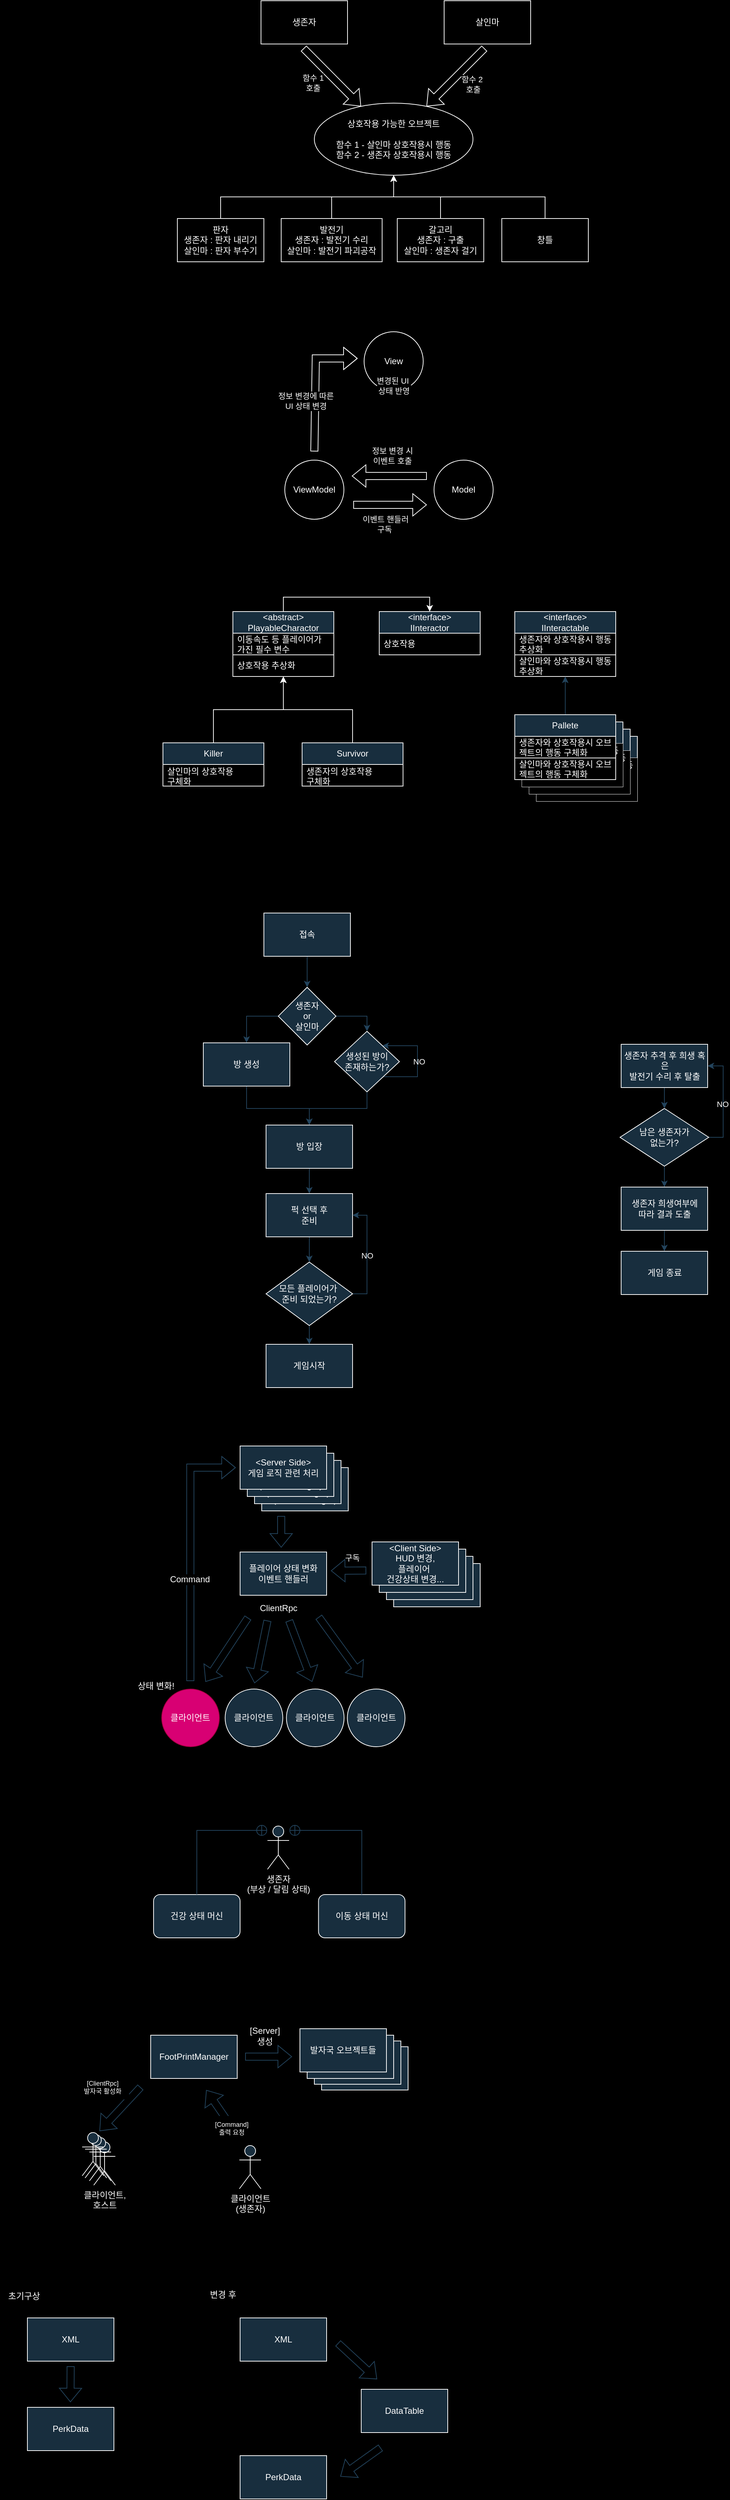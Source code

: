 <mxfile version="24.7.6">
  <diagram name="페이지-1" id="o0APWfUMKUU7ITL8NAqE">
    <mxGraphModel dx="1389" dy="509" grid="0" gridSize="10" guides="1" tooltips="1" connect="1" arrows="1" fold="1" page="0" pageScale="1" pageWidth="827" pageHeight="1169" background="#000000" math="0" shadow="0">
      <root>
        <mxCell id="0" />
        <mxCell id="1" parent="0" />
        <mxCell id="HwlPlYfOWSaUj1gYbrh8-189" value="클라이언트,&lt;div&gt;호스트&lt;/div&gt;" style="shape=umlActor;verticalLabelPosition=bottom;verticalAlign=top;html=1;outlineConnect=0;strokeColor=#FFFFFF;fontColor=#FFFFFF;fillColor=#182E3E;" vertex="1" parent="1">
          <mxGeometry x="-56" y="3067" width="30" height="60" as="geometry" />
        </mxCell>
        <mxCell id="HwlPlYfOWSaUj1gYbrh8-1" value="상호작용 가능한&amp;nbsp;&lt;span style=&quot;background-color: initial;&quot;&gt;오브젝트&lt;/span&gt;&lt;div&gt;&lt;br&gt;&lt;div&gt;함수 1 - 살인마 상호작용시 행동&lt;/div&gt;&lt;div&gt;함수 2 - 생존자 상호작용시 행동&lt;/div&gt;&lt;/div&gt;" style="ellipse;whiteSpace=wrap;html=1;labelBackgroundColor=none;fillColor=#000000;strokeColor=#FFFFFF;fontColor=#FFFFFF;" vertex="1" parent="1">
          <mxGeometry x="250" y="240" width="220" height="100" as="geometry" />
        </mxCell>
        <mxCell id="HwlPlYfOWSaUj1gYbrh8-10" style="edgeStyle=orthogonalEdgeStyle;rounded=0;orthogonalLoop=1;jettySize=auto;html=1;exitX=0.5;exitY=0;exitDx=0;exitDy=0;labelBackgroundColor=none;strokeColor=#FFFFFF;fontColor=default;" edge="1" parent="1" source="HwlPlYfOWSaUj1gYbrh8-2" target="HwlPlYfOWSaUj1gYbrh8-1">
          <mxGeometry relative="1" as="geometry" />
        </mxCell>
        <mxCell id="HwlPlYfOWSaUj1gYbrh8-2" value="판자&lt;div&gt;생존자 : 판자 내리기&lt;/div&gt;&lt;div&gt;살인마 : 판자 부수기&lt;/div&gt;" style="rounded=0;whiteSpace=wrap;html=1;labelBackgroundColor=none;fillColor=#000000;strokeColor=#FFFFFF;fontColor=#FFFFFF;" vertex="1" parent="1">
          <mxGeometry x="60" y="400" width="120" height="60" as="geometry" />
        </mxCell>
        <mxCell id="HwlPlYfOWSaUj1gYbrh8-6" style="edgeStyle=orthogonalEdgeStyle;rounded=0;orthogonalLoop=1;jettySize=auto;html=1;labelBackgroundColor=none;strokeColor=#FFFFFF;fontColor=default;" edge="1" parent="1" source="HwlPlYfOWSaUj1gYbrh8-3" target="HwlPlYfOWSaUj1gYbrh8-1">
          <mxGeometry relative="1" as="geometry" />
        </mxCell>
        <mxCell id="HwlPlYfOWSaUj1gYbrh8-3" value="발전기&lt;div&gt;생존자 : 발전기 수리&lt;/div&gt;&lt;div&gt;살인마 : 발전기 파괴공작&lt;/div&gt;" style="rounded=0;whiteSpace=wrap;html=1;labelBackgroundColor=none;fillColor=#000000;strokeColor=#FFFFFF;fontColor=#FFFFFF;" vertex="1" parent="1">
          <mxGeometry x="204" y="400" width="140" height="60" as="geometry" />
        </mxCell>
        <mxCell id="HwlPlYfOWSaUj1gYbrh8-7" style="edgeStyle=orthogonalEdgeStyle;rounded=0;orthogonalLoop=1;jettySize=auto;html=1;labelBackgroundColor=none;strokeColor=#FFFFFF;fontColor=default;" edge="1" parent="1" source="HwlPlYfOWSaUj1gYbrh8-4" target="HwlPlYfOWSaUj1gYbrh8-1">
          <mxGeometry relative="1" as="geometry" />
        </mxCell>
        <mxCell id="HwlPlYfOWSaUj1gYbrh8-4" value="갈고리&lt;div&gt;생존자 : 구출&lt;/div&gt;&lt;div&gt;살인마 : 생존자 걸기&lt;/div&gt;" style="rounded=0;whiteSpace=wrap;html=1;labelBackgroundColor=none;fillColor=#000000;strokeColor=#FFFFFF;fontColor=#FFFFFF;" vertex="1" parent="1">
          <mxGeometry x="365" y="400" width="120" height="60" as="geometry" />
        </mxCell>
        <mxCell id="HwlPlYfOWSaUj1gYbrh8-11" style="edgeStyle=orthogonalEdgeStyle;rounded=0;orthogonalLoop=1;jettySize=auto;html=1;exitX=0.5;exitY=0;exitDx=0;exitDy=0;labelBackgroundColor=none;strokeColor=#FFFFFF;fontColor=default;" edge="1" parent="1" source="HwlPlYfOWSaUj1gYbrh8-5" target="HwlPlYfOWSaUj1gYbrh8-1">
          <mxGeometry relative="1" as="geometry" />
        </mxCell>
        <mxCell id="HwlPlYfOWSaUj1gYbrh8-5" value="창틀" style="rounded=0;whiteSpace=wrap;html=1;labelBackgroundColor=none;fillColor=#000000;strokeColor=#FFFFFF;fontColor=#FFFFFF;" vertex="1" parent="1">
          <mxGeometry x="510" y="400" width="120" height="60" as="geometry" />
        </mxCell>
        <mxCell id="HwlPlYfOWSaUj1gYbrh8-13" value="생존자" style="rounded=0;whiteSpace=wrap;html=1;labelBackgroundColor=none;fillColor=#000000;strokeColor=#FFFFFF;fontColor=#FFFFFF;" vertex="1" parent="1">
          <mxGeometry x="176" y="98" width="120" height="60" as="geometry" />
        </mxCell>
        <mxCell id="HwlPlYfOWSaUj1gYbrh8-15" value="" style="shape=flexArrow;endArrow=classic;html=1;rounded=0;strokeWidth=1;endSize=6;startSize=16;sourcePerimeterSpacing=0;labelBackgroundColor=none;strokeColor=#FFFFFF;fontColor=default;" edge="1" parent="1" target="HwlPlYfOWSaUj1gYbrh8-1">
          <mxGeometry width="50" height="50" relative="1" as="geometry">
            <mxPoint x="235" y="164" as="sourcePoint" />
            <mxPoint x="359.76" y="230" as="targetPoint" />
          </mxGeometry>
        </mxCell>
        <mxCell id="HwlPlYfOWSaUj1gYbrh8-16" value="함수 1&lt;div&gt;호출&lt;/div&gt;" style="edgeLabel;html=1;align=center;verticalAlign=middle;resizable=0;points=[];labelBackgroundColor=#000000;fontColor=#FFFFFF;" vertex="1" connectable="0" parent="HwlPlYfOWSaUj1gYbrh8-15">
          <mxGeometry x="-0.367" y="4" relative="1" as="geometry">
            <mxPoint x="-15" y="25" as="offset" />
          </mxGeometry>
        </mxCell>
        <mxCell id="HwlPlYfOWSaUj1gYbrh8-18" value="살인마" style="rounded=0;whiteSpace=wrap;html=1;labelBackgroundColor=none;fillColor=#000000;strokeColor=#FFFFFF;fontColor=#FFFFFF;" vertex="1" parent="1">
          <mxGeometry x="430" y="98" width="120" height="60" as="geometry" />
        </mxCell>
        <mxCell id="HwlPlYfOWSaUj1gYbrh8-19" value="" style="shape=flexArrow;endArrow=classic;html=1;rounded=0;strokeWidth=1;endSize=6;startSize=16;sourcePerimeterSpacing=0;labelBackgroundColor=none;strokeColor=#FFFFFF;fontColor=default;" edge="1" parent="1" target="HwlPlYfOWSaUj1gYbrh8-1">
          <mxGeometry width="50" height="50" relative="1" as="geometry">
            <mxPoint x="486" y="164" as="sourcePoint" />
            <mxPoint x="362" y="229" as="targetPoint" />
          </mxGeometry>
        </mxCell>
        <mxCell id="HwlPlYfOWSaUj1gYbrh8-20" value="함수 2&amp;nbsp;&lt;div&gt;호출&lt;/div&gt;" style="edgeLabel;html=1;align=center;verticalAlign=middle;resizable=0;points=[];labelBackgroundColor=#000000;fontColor=#FFFFFF;" vertex="1" connectable="0" parent="HwlPlYfOWSaUj1gYbrh8-19">
          <mxGeometry x="-0.367" y="4" relative="1" as="geometry">
            <mxPoint x="6" y="21" as="offset" />
          </mxGeometry>
        </mxCell>
        <mxCell id="HwlPlYfOWSaUj1gYbrh8-21" value="Model" style="ellipse;whiteSpace=wrap;html=1;aspect=fixed;strokeColor=#FFFFFF;fontColor=#FFFFFF;fillColor=#000000;" vertex="1" parent="1">
          <mxGeometry x="416" y="735" width="82" height="82" as="geometry" />
        </mxCell>
        <mxCell id="HwlPlYfOWSaUj1gYbrh8-22" value="View" style="ellipse;whiteSpace=wrap;html=1;aspect=fixed;strokeColor=#FFFFFF;fontColor=#FFFFFF;fillColor=#000000;" vertex="1" parent="1">
          <mxGeometry x="319" y="557" width="82" height="82" as="geometry" />
        </mxCell>
        <mxCell id="HwlPlYfOWSaUj1gYbrh8-27" value="" style="shape=flexArrow;endArrow=classic;html=1;rounded=0;strokeColor=#FFFFFF;strokeWidth=1;fontSize=16;spacing=11;spacingRight=5;" edge="1" parent="1">
          <mxGeometry width="50" height="50" relative="1" as="geometry">
            <mxPoint x="250" y="723" as="sourcePoint" />
            <mxPoint x="310" y="594" as="targetPoint" />
            <Array as="points">
              <mxPoint x="252" y="594" />
            </Array>
          </mxGeometry>
        </mxCell>
        <mxCell id="HwlPlYfOWSaUj1gYbrh8-29" value="정보 변경 시&lt;div&gt;이벤트 호출&lt;/div&gt;" style="edgeLabel;html=1;align=center;verticalAlign=middle;resizable=0;points=[];labelBackgroundColor=#000000;fontColor=#FFFFFF;" vertex="1" connectable="0" parent="1">
          <mxGeometry x="386.003" y="611.004" as="geometry">
            <mxPoint x="-28" y="118" as="offset" />
          </mxGeometry>
        </mxCell>
        <mxCell id="HwlPlYfOWSaUj1gYbrh8-26" value="&lt;div&gt;&amp;nbsp;이벤트 핸들러&lt;div&gt;구독&lt;/div&gt;&lt;/div&gt;" style="edgeLabel;html=1;align=center;verticalAlign=middle;resizable=0;points=[];labelBackgroundColor=#000000;fontColor=#FFFFFF;" vertex="1" connectable="0" parent="1">
          <mxGeometry x="375.003" y="706.004" as="geometry">
            <mxPoint x="-28" y="118" as="offset" />
          </mxGeometry>
        </mxCell>
        <mxCell id="HwlPlYfOWSaUj1gYbrh8-31" value="정보 변경에 따른&lt;div&gt;UI 상태 변경&lt;/div&gt;" style="edgeLabel;html=1;align=center;verticalAlign=middle;resizable=0;points=[];labelBackgroundColor=#000000;fontColor=#FFFFFF;" vertex="1" connectable="0" parent="1">
          <mxGeometry x="266.003" y="535.004" as="geometry">
            <mxPoint x="-28" y="118" as="offset" />
          </mxGeometry>
        </mxCell>
        <mxCell id="HwlPlYfOWSaUj1gYbrh8-32" value="변경된 UI&amp;nbsp;&lt;div&gt;상태 반영&lt;/div&gt;" style="edgeLabel;html=1;align=center;verticalAlign=middle;resizable=0;points=[];labelBackgroundColor=#000000;fontColor=#FFFFFF;" vertex="1" connectable="0" parent="1">
          <mxGeometry x="388.003" y="514.004" as="geometry">
            <mxPoint x="-28" y="118" as="offset" />
          </mxGeometry>
        </mxCell>
        <mxCell id="HwlPlYfOWSaUj1gYbrh8-33" value="" style="shape=flexArrow;endArrow=classic;html=1;rounded=0;strokeColor=#FFFFFF;" edge="1" parent="1">
          <mxGeometry width="50" height="50" relative="1" as="geometry">
            <mxPoint x="406" y="757" as="sourcePoint" />
            <mxPoint x="302" y="757" as="targetPoint" />
          </mxGeometry>
        </mxCell>
        <mxCell id="HwlPlYfOWSaUj1gYbrh8-23" value="ViewModel" style="ellipse;whiteSpace=wrap;html=1;aspect=fixed;strokeColor=#FFFFFF;fontColor=#FFFFFF;fillColor=#000000;" vertex="1" parent="1">
          <mxGeometry x="209" y="735" width="82" height="82" as="geometry" />
        </mxCell>
        <mxCell id="HwlPlYfOWSaUj1gYbrh8-35" value="" style="shape=flexArrow;endArrow=classic;html=1;rounded=0;strokeColor=#FFFFFF;" edge="1" parent="1">
          <mxGeometry width="50" height="50" relative="1" as="geometry">
            <mxPoint x="304" y="797" as="sourcePoint" />
            <mxPoint x="406" y="797" as="targetPoint" />
          </mxGeometry>
        </mxCell>
        <mxCell id="HwlPlYfOWSaUj1gYbrh8-36" value="&amp;lt;interface&amp;gt;&lt;div&gt;IInteractor&lt;/div&gt;" style="swimlane;fontStyle=0;childLayout=stackLayout;horizontal=1;startSize=30;horizontalStack=0;resizeParent=1;resizeParentMax=0;resizeLast=0;collapsible=1;marginBottom=0;whiteSpace=wrap;html=1;strokeColor=#FFFFFF;fontColor=#FFFFFF;fillColor=#182E3E;" vertex="1" parent="1">
          <mxGeometry x="340" y="945" width="140" height="60" as="geometry" />
        </mxCell>
        <mxCell id="HwlPlYfOWSaUj1gYbrh8-37" value="상호작용" style="text;strokeColor=none;fillColor=none;align=left;verticalAlign=middle;spacingLeft=4;spacingRight=4;overflow=hidden;points=[[0,0.5],[1,0.5]];portConstraint=eastwest;rotatable=0;whiteSpace=wrap;html=1;fontColor=#FFFFFF;" vertex="1" parent="HwlPlYfOWSaUj1gYbrh8-36">
          <mxGeometry y="30" width="140" height="30" as="geometry" />
        </mxCell>
        <mxCell id="HwlPlYfOWSaUj1gYbrh8-54" style="edgeStyle=orthogonalEdgeStyle;rounded=0;orthogonalLoop=1;jettySize=auto;html=1;exitX=0.5;exitY=0;exitDx=0;exitDy=0;entryX=0.5;entryY=0;entryDx=0;entryDy=0;strokeColor=#FFFFFF;" edge="1" parent="1" source="HwlPlYfOWSaUj1gYbrh8-40" target="HwlPlYfOWSaUj1gYbrh8-36">
          <mxGeometry relative="1" as="geometry" />
        </mxCell>
        <mxCell id="HwlPlYfOWSaUj1gYbrh8-40" value="&amp;lt;abstract&amp;gt;&lt;div&gt;PlayableCharactor&lt;/div&gt;" style="swimlane;fontStyle=0;childLayout=stackLayout;horizontal=1;startSize=30;horizontalStack=0;resizeParent=1;resizeParentMax=0;resizeLast=0;collapsible=1;marginBottom=0;whiteSpace=wrap;html=1;strokeColor=#FFFFFF;fontColor=#FFFFFF;fillColor=#182E3E;" vertex="1" parent="1">
          <mxGeometry x="137" y="945" width="140" height="90" as="geometry" />
        </mxCell>
        <mxCell id="HwlPlYfOWSaUj1gYbrh8-41" value="이동속도 등 플레이어가 가진 필수 변수" style="text;strokeColor=#FFFFFF;fillColor=none;align=left;verticalAlign=bottom;spacingLeft=4;spacingRight=4;overflow=hidden;points=[[0,0.5],[1,0.5]];portConstraint=eastwest;rotatable=0;whiteSpace=wrap;html=1;fontColor=#FFFFFF;" vertex="1" parent="HwlPlYfOWSaUj1gYbrh8-40">
          <mxGeometry y="30" width="140" height="30" as="geometry" />
        </mxCell>
        <mxCell id="HwlPlYfOWSaUj1gYbrh8-52" value="상호작용 추상화" style="text;strokeColor=none;fillColor=none;align=left;verticalAlign=middle;spacingLeft=4;spacingRight=4;overflow=hidden;points=[[0,0.5],[1,0.5]];portConstraint=eastwest;rotatable=0;whiteSpace=wrap;html=1;fontColor=#FFFFFF;" vertex="1" parent="HwlPlYfOWSaUj1gYbrh8-40">
          <mxGeometry y="60" width="140" height="30" as="geometry" />
        </mxCell>
        <mxCell id="HwlPlYfOWSaUj1gYbrh8-56" style="edgeStyle=orthogonalEdgeStyle;rounded=0;orthogonalLoop=1;jettySize=auto;html=1;strokeColor=#FFFFFF;" edge="1" parent="1" source="HwlPlYfOWSaUj1gYbrh8-44" target="HwlPlYfOWSaUj1gYbrh8-40">
          <mxGeometry relative="1" as="geometry" />
        </mxCell>
        <mxCell id="HwlPlYfOWSaUj1gYbrh8-44" value="Killer" style="swimlane;fontStyle=0;childLayout=stackLayout;horizontal=1;startSize=30;horizontalStack=0;resizeParent=1;resizeParentMax=0;resizeLast=0;collapsible=1;marginBottom=0;whiteSpace=wrap;html=1;strokeColor=#FFFFFF;fontColor=#FFFFFF;fillColor=#182E3E;" vertex="1" parent="1">
          <mxGeometry x="40" y="1127" width="140" height="60" as="geometry" />
        </mxCell>
        <mxCell id="HwlPlYfOWSaUj1gYbrh8-45" value="살인마의 상호작용&amp;nbsp;&lt;div&gt;구체화&lt;/div&gt;" style="text;strokeColor=none;fillColor=none;align=left;verticalAlign=middle;spacingLeft=4;spacingRight=4;overflow=hidden;points=[[0,0.5],[1,0.5]];portConstraint=eastwest;rotatable=0;whiteSpace=wrap;html=1;fontColor=#FFFFFF;" vertex="1" parent="HwlPlYfOWSaUj1gYbrh8-44">
          <mxGeometry y="30" width="140" height="30" as="geometry" />
        </mxCell>
        <mxCell id="HwlPlYfOWSaUj1gYbrh8-57" style="edgeStyle=orthogonalEdgeStyle;rounded=0;orthogonalLoop=1;jettySize=auto;html=1;strokeColor=#FFFFFF;" edge="1" parent="1" source="HwlPlYfOWSaUj1gYbrh8-48" target="HwlPlYfOWSaUj1gYbrh8-40">
          <mxGeometry relative="1" as="geometry" />
        </mxCell>
        <mxCell id="HwlPlYfOWSaUj1gYbrh8-48" value="Survivor" style="swimlane;fontStyle=0;childLayout=stackLayout;horizontal=1;startSize=30;horizontalStack=0;resizeParent=1;resizeParentMax=0;resizeLast=0;collapsible=1;marginBottom=0;whiteSpace=wrap;html=1;strokeColor=#FFFFFF;fontColor=#FFFFFF;fillColor=#182E3E;" vertex="1" parent="1">
          <mxGeometry x="233" y="1127" width="140" height="60" as="geometry" />
        </mxCell>
        <mxCell id="HwlPlYfOWSaUj1gYbrh8-49" value="생존자의 상호작용&lt;div&gt;구체화&lt;/div&gt;" style="text;strokeColor=none;fillColor=none;align=left;verticalAlign=middle;spacingLeft=4;spacingRight=4;overflow=hidden;points=[[0,0.5],[1,0.5]];portConstraint=eastwest;rotatable=0;whiteSpace=wrap;html=1;fontColor=#FFFFFF;" vertex="1" parent="HwlPlYfOWSaUj1gYbrh8-48">
          <mxGeometry y="30" width="140" height="30" as="geometry" />
        </mxCell>
        <mxCell id="HwlPlYfOWSaUj1gYbrh8-58" value="&amp;lt;interface&amp;gt;&lt;div&gt;IInteractable&lt;/div&gt;" style="swimlane;fontStyle=0;childLayout=stackLayout;horizontal=1;startSize=30;horizontalStack=0;resizeParent=1;resizeParentMax=0;resizeLast=0;collapsible=1;marginBottom=0;whiteSpace=wrap;html=1;strokeColor=#FFFFFF;fontColor=#FFFFFF;fillColor=#182E3E;" vertex="1" parent="1">
          <mxGeometry x="528" y="945" width="140" height="90" as="geometry" />
        </mxCell>
        <mxCell id="HwlPlYfOWSaUj1gYbrh8-59" value="생존자와 상호작용시 행동 추상화" style="text;strokeColor=#FFFFFF;fillColor=none;align=left;verticalAlign=bottom;spacingLeft=4;spacingRight=4;overflow=hidden;points=[[0,0.5],[1,0.5]];portConstraint=eastwest;rotatable=0;whiteSpace=wrap;html=1;fontColor=#FFFFFF;" vertex="1" parent="HwlPlYfOWSaUj1gYbrh8-58">
          <mxGeometry y="30" width="140" height="30" as="geometry" />
        </mxCell>
        <mxCell id="HwlPlYfOWSaUj1gYbrh8-61" value="살인마와 상호작용시 행동 추상화" style="text;strokeColor=#FFFFFF;fillColor=none;align=left;verticalAlign=bottom;spacingLeft=4;spacingRight=4;overflow=hidden;points=[[0,0.5],[1,0.5]];portConstraint=eastwest;rotatable=0;whiteSpace=wrap;html=1;fontColor=#FFFFFF;" vertex="1" parent="HwlPlYfOWSaUj1gYbrh8-58">
          <mxGeometry y="60" width="140" height="30" as="geometry" />
        </mxCell>
        <mxCell id="HwlPlYfOWSaUj1gYbrh8-65" style="edgeStyle=orthogonalEdgeStyle;rounded=0;orthogonalLoop=1;jettySize=auto;html=1;strokeColor=#23445D;" edge="1" parent="1" source="HwlPlYfOWSaUj1gYbrh8-62" target="HwlPlYfOWSaUj1gYbrh8-58">
          <mxGeometry relative="1" as="geometry" />
        </mxCell>
        <mxCell id="HwlPlYfOWSaUj1gYbrh8-87" value="Pallete" style="swimlane;fontStyle=0;childLayout=stackLayout;horizontal=1;startSize=30;horizontalStack=0;resizeParent=1;resizeParentMax=0;resizeLast=0;collapsible=1;marginBottom=0;whiteSpace=wrap;html=1;strokeColor=#FFFFFF;fontColor=#FFFFFF;fillColor=#182E3E;" vertex="1" parent="1">
          <mxGeometry x="558" y="1118" width="140" height="90" as="geometry" />
        </mxCell>
        <mxCell id="HwlPlYfOWSaUj1gYbrh8-88" value="생존자와 상호작용시 행동 구체화" style="text;strokeColor=none;fillColor=#000000;align=left;verticalAlign=middle;spacingLeft=4;spacingRight=4;overflow=hidden;points=[[0,0.5],[1,0.5]];portConstraint=eastwest;rotatable=0;whiteSpace=wrap;html=1;fontColor=#FFFFFF;" vertex="1" parent="HwlPlYfOWSaUj1gYbrh8-87">
          <mxGeometry y="30" width="140" height="30" as="geometry" />
        </mxCell>
        <mxCell id="HwlPlYfOWSaUj1gYbrh8-89" value="" style="text;strokeColor=none;fillColor=#000000;align=left;verticalAlign=middle;spacingLeft=4;spacingRight=4;overflow=hidden;points=[[0,0.5],[1,0.5]];portConstraint=eastwest;rotatable=0;whiteSpace=wrap;html=1;fontColor=#FFFFFF;" vertex="1" parent="HwlPlYfOWSaUj1gYbrh8-87">
          <mxGeometry y="60" width="140" height="30" as="geometry" />
        </mxCell>
        <mxCell id="HwlPlYfOWSaUj1gYbrh8-84" value="Pallete" style="swimlane;fontStyle=0;childLayout=stackLayout;horizontal=1;startSize=30;horizontalStack=0;resizeParent=1;resizeParentMax=0;resizeLast=0;collapsible=1;marginBottom=0;whiteSpace=wrap;html=1;strokeColor=#FFFFFF;fontColor=#FFFFFF;fillColor=#182E3E;" vertex="1" parent="1">
          <mxGeometry x="548" y="1108" width="140" height="90" as="geometry" />
        </mxCell>
        <mxCell id="HwlPlYfOWSaUj1gYbrh8-85" value="생존자와 상호작용시 행동 구체화" style="text;strokeColor=none;fillColor=#000000;align=left;verticalAlign=middle;spacingLeft=4;spacingRight=4;overflow=hidden;points=[[0,0.5],[1,0.5]];portConstraint=eastwest;rotatable=0;whiteSpace=wrap;html=1;fontColor=#FFFFFF;" vertex="1" parent="HwlPlYfOWSaUj1gYbrh8-84">
          <mxGeometry y="30" width="140" height="30" as="geometry" />
        </mxCell>
        <mxCell id="HwlPlYfOWSaUj1gYbrh8-86" value="" style="text;strokeColor=none;fillColor=#000000;align=left;verticalAlign=middle;spacingLeft=4;spacingRight=4;overflow=hidden;points=[[0,0.5],[1,0.5]];portConstraint=eastwest;rotatable=0;whiteSpace=wrap;html=1;fontColor=#FFFFFF;" vertex="1" parent="HwlPlYfOWSaUj1gYbrh8-84">
          <mxGeometry y="60" width="140" height="30" as="geometry" />
        </mxCell>
        <mxCell id="HwlPlYfOWSaUj1gYbrh8-81" value="Pallete" style="swimlane;fontStyle=0;childLayout=stackLayout;horizontal=1;startSize=30;horizontalStack=0;resizeParent=1;resizeParentMax=0;resizeLast=0;collapsible=1;marginBottom=0;whiteSpace=wrap;html=1;strokeColor=#FFFFFF;fontColor=#FFFFFF;fillColor=#182E3E;" vertex="1" parent="1">
          <mxGeometry x="538" y="1098" width="140" height="90" as="geometry" />
        </mxCell>
        <mxCell id="HwlPlYfOWSaUj1gYbrh8-82" value="생존자와 상호작용시 행동 구체화" style="text;strokeColor=none;fillColor=#000000;align=left;verticalAlign=middle;spacingLeft=4;spacingRight=4;overflow=hidden;points=[[0,0.5],[1,0.5]];portConstraint=eastwest;rotatable=0;whiteSpace=wrap;html=1;fontColor=#FFFFFF;" vertex="1" parent="HwlPlYfOWSaUj1gYbrh8-81">
          <mxGeometry y="30" width="140" height="30" as="geometry" />
        </mxCell>
        <mxCell id="HwlPlYfOWSaUj1gYbrh8-83" value="" style="text;strokeColor=none;fillColor=#000000;align=left;verticalAlign=middle;spacingLeft=4;spacingRight=4;overflow=hidden;points=[[0,0.5],[1,0.5]];portConstraint=eastwest;rotatable=0;whiteSpace=wrap;html=1;fontColor=#FFFFFF;" vertex="1" parent="HwlPlYfOWSaUj1gYbrh8-81">
          <mxGeometry y="60" width="140" height="30" as="geometry" />
        </mxCell>
        <mxCell id="HwlPlYfOWSaUj1gYbrh8-62" value="Pallete" style="swimlane;fontStyle=0;childLayout=stackLayout;horizontal=1;startSize=30;horizontalStack=0;resizeParent=1;resizeParentMax=0;resizeLast=0;collapsible=1;marginBottom=0;whiteSpace=wrap;html=1;strokeColor=#FFFFFF;fontColor=#FFFFFF;fillColor=#182E3E;" vertex="1" parent="1">
          <mxGeometry x="528" y="1088" width="140" height="90" as="geometry" />
        </mxCell>
        <mxCell id="HwlPlYfOWSaUj1gYbrh8-63" value="생존자와 상호작용시 오브젝트의 행동 구체화" style="text;strokeColor=#FFFFFF;fillColor=#000000;align=left;verticalAlign=bottom;spacingLeft=4;spacingRight=4;overflow=hidden;points=[[0,0.5],[1,0.5]];portConstraint=eastwest;rotatable=0;whiteSpace=wrap;html=1;fontColor=#FFFFFF;" vertex="1" parent="HwlPlYfOWSaUj1gYbrh8-62">
          <mxGeometry y="30" width="140" height="30" as="geometry" />
        </mxCell>
        <mxCell id="HwlPlYfOWSaUj1gYbrh8-64" value="살인마와 상호작용시 오브젝트의 행동 구체화" style="text;strokeColor=#FFFFFF;fillColor=#000000;align=left;verticalAlign=bottom;spacingLeft=4;spacingRight=4;overflow=hidden;points=[[0,0.5],[1,0.5]];portConstraint=eastwest;rotatable=0;whiteSpace=wrap;html=1;fontColor=#FFFFFF;" vertex="1" parent="HwlPlYfOWSaUj1gYbrh8-62">
          <mxGeometry y="60" width="140" height="30" as="geometry" />
        </mxCell>
        <mxCell id="HwlPlYfOWSaUj1gYbrh8-92" style="edgeStyle=orthogonalEdgeStyle;rounded=0;orthogonalLoop=1;jettySize=auto;html=1;strokeColor=#23445D;" edge="1" parent="1" source="HwlPlYfOWSaUj1gYbrh8-90" target="HwlPlYfOWSaUj1gYbrh8-91">
          <mxGeometry relative="1" as="geometry" />
        </mxCell>
        <mxCell id="HwlPlYfOWSaUj1gYbrh8-90" value="접속" style="rounded=0;whiteSpace=wrap;html=1;strokeColor=#FFFFFF;fontColor=#FFFFFF;fillColor=#182E3E;" vertex="1" parent="1">
          <mxGeometry x="180" y="1363" width="120" height="60" as="geometry" />
        </mxCell>
        <mxCell id="HwlPlYfOWSaUj1gYbrh8-96" style="edgeStyle=orthogonalEdgeStyle;rounded=0;orthogonalLoop=1;jettySize=auto;html=1;exitX=1;exitY=0.5;exitDx=0;exitDy=0;strokeColor=#23445D;" edge="1" parent="1" source="HwlPlYfOWSaUj1gYbrh8-91" target="HwlPlYfOWSaUj1gYbrh8-94">
          <mxGeometry relative="1" as="geometry" />
        </mxCell>
        <mxCell id="HwlPlYfOWSaUj1gYbrh8-121" style="edgeStyle=orthogonalEdgeStyle;rounded=0;orthogonalLoop=1;jettySize=auto;html=1;exitX=0;exitY=0.5;exitDx=0;exitDy=0;strokeColor=#23445D;" edge="1" parent="1" source="HwlPlYfOWSaUj1gYbrh8-91" target="HwlPlYfOWSaUj1gYbrh8-100">
          <mxGeometry relative="1" as="geometry" />
        </mxCell>
        <mxCell id="HwlPlYfOWSaUj1gYbrh8-91" value="생존자&lt;div&gt;or&lt;/div&gt;&lt;div&gt;살인마&lt;/div&gt;" style="rhombus;whiteSpace=wrap;html=1;strokeColor=#FFFFFF;fontColor=#FFFFFF;fillColor=#182E3E;" vertex="1" parent="1">
          <mxGeometry x="200" y="1466" width="80" height="80" as="geometry" />
        </mxCell>
        <mxCell id="HwlPlYfOWSaUj1gYbrh8-105" style="edgeStyle=orthogonalEdgeStyle;rounded=0;orthogonalLoop=1;jettySize=auto;html=1;strokeColor=#23445D;" edge="1" parent="1" source="HwlPlYfOWSaUj1gYbrh8-94" target="HwlPlYfOWSaUj1gYbrh8-102">
          <mxGeometry relative="1" as="geometry" />
        </mxCell>
        <mxCell id="HwlPlYfOWSaUj1gYbrh8-107" style="edgeStyle=orthogonalEdgeStyle;rounded=0;orthogonalLoop=1;jettySize=auto;html=1;exitX=1;exitY=1;exitDx=0;exitDy=0;strokeColor=#23445D;" edge="1" parent="1" source="HwlPlYfOWSaUj1gYbrh8-94" target="HwlPlYfOWSaUj1gYbrh8-94">
          <mxGeometry relative="1" as="geometry">
            <mxPoint x="375" y="1547" as="targetPoint" />
            <Array as="points">
              <mxPoint x="393" y="1590" />
              <mxPoint x="393" y="1547" />
            </Array>
          </mxGeometry>
        </mxCell>
        <mxCell id="HwlPlYfOWSaUj1gYbrh8-108" value="NO" style="edgeLabel;html=1;align=center;verticalAlign=middle;resizable=0;points=[];strokeColor=#FFFFFF;fontColor=#FFFFFF;fillColor=#182E3E;labelBackgroundColor=none;" vertex="1" connectable="0" parent="HwlPlYfOWSaUj1gYbrh8-107">
          <mxGeometry x="0.077" relative="1" as="geometry">
            <mxPoint x="2" y="6" as="offset" />
          </mxGeometry>
        </mxCell>
        <mxCell id="HwlPlYfOWSaUj1gYbrh8-94" value="생성된 방이&lt;div&gt;존재하는가?&lt;/div&gt;" style="rhombus;whiteSpace=wrap;html=1;strokeColor=#FFFFFF;fontColor=#FFFFFF;fillColor=#182E3E;" vertex="1" parent="1">
          <mxGeometry x="278" y="1527" width="90" height="84" as="geometry" />
        </mxCell>
        <mxCell id="HwlPlYfOWSaUj1gYbrh8-106" style="edgeStyle=orthogonalEdgeStyle;rounded=0;orthogonalLoop=1;jettySize=auto;html=1;strokeColor=#23445D;" edge="1" parent="1" source="HwlPlYfOWSaUj1gYbrh8-100" target="HwlPlYfOWSaUj1gYbrh8-102">
          <mxGeometry relative="1" as="geometry">
            <Array as="points">
              <mxPoint x="156" y="1634" />
              <mxPoint x="243" y="1634" />
            </Array>
          </mxGeometry>
        </mxCell>
        <mxCell id="HwlPlYfOWSaUj1gYbrh8-100" value="방 생성" style="rounded=0;whiteSpace=wrap;html=1;strokeColor=#FFFFFF;fontColor=#FFFFFF;fillColor=#182E3E;" vertex="1" parent="1">
          <mxGeometry x="96" y="1543" width="120" height="60" as="geometry" />
        </mxCell>
        <mxCell id="HwlPlYfOWSaUj1gYbrh8-112" style="edgeStyle=orthogonalEdgeStyle;rounded=0;orthogonalLoop=1;jettySize=auto;html=1;strokeColor=#23445D;" edge="1" parent="1" source="HwlPlYfOWSaUj1gYbrh8-102" target="HwlPlYfOWSaUj1gYbrh8-110">
          <mxGeometry relative="1" as="geometry" />
        </mxCell>
        <mxCell id="HwlPlYfOWSaUj1gYbrh8-102" value="방 입장" style="rounded=0;whiteSpace=wrap;html=1;strokeColor=#FFFFFF;fontColor=#FFFFFF;fillColor=#182E3E;" vertex="1" parent="1">
          <mxGeometry x="183" y="1657" width="120" height="60" as="geometry" />
        </mxCell>
        <mxCell id="HwlPlYfOWSaUj1gYbrh8-113" style="edgeStyle=orthogonalEdgeStyle;rounded=0;orthogonalLoop=1;jettySize=auto;html=1;strokeColor=#23445D;" edge="1" parent="1" source="HwlPlYfOWSaUj1gYbrh8-110" target="HwlPlYfOWSaUj1gYbrh8-111">
          <mxGeometry relative="1" as="geometry" />
        </mxCell>
        <mxCell id="HwlPlYfOWSaUj1gYbrh8-110" value="퍽 선택 후&lt;div&gt;준비&lt;/div&gt;" style="rounded=0;whiteSpace=wrap;html=1;strokeColor=#FFFFFF;fontColor=#FFFFFF;fillColor=#182E3E;" vertex="1" parent="1">
          <mxGeometry x="183" y="1752" width="120" height="60" as="geometry" />
        </mxCell>
        <mxCell id="HwlPlYfOWSaUj1gYbrh8-116" style="edgeStyle=orthogonalEdgeStyle;rounded=0;orthogonalLoop=1;jettySize=auto;html=1;exitX=1;exitY=0.5;exitDx=0;exitDy=0;entryX=1;entryY=0.5;entryDx=0;entryDy=0;strokeColor=#23445D;" edge="1" parent="1" source="HwlPlYfOWSaUj1gYbrh8-111" target="HwlPlYfOWSaUj1gYbrh8-110">
          <mxGeometry relative="1" as="geometry" />
        </mxCell>
        <mxCell id="HwlPlYfOWSaUj1gYbrh8-117" value="" style="edgeLabel;html=1;align=center;verticalAlign=middle;resizable=0;points=[];strokeColor=#FFFFFF;fontColor=#FFFFFF;fillColor=#182E3E;" vertex="1" connectable="0" parent="HwlPlYfOWSaUj1gYbrh8-116">
          <mxGeometry x="-0.172" relative="1" as="geometry">
            <mxPoint as="offset" />
          </mxGeometry>
        </mxCell>
        <mxCell id="HwlPlYfOWSaUj1gYbrh8-120" style="edgeStyle=orthogonalEdgeStyle;rounded=0;orthogonalLoop=1;jettySize=auto;html=1;strokeColor=#23445D;" edge="1" parent="1" source="HwlPlYfOWSaUj1gYbrh8-111" target="HwlPlYfOWSaUj1gYbrh8-119">
          <mxGeometry relative="1" as="geometry" />
        </mxCell>
        <mxCell id="HwlPlYfOWSaUj1gYbrh8-111" value="모든 플레이어가&amp;nbsp;&lt;div&gt;준비 되었는가?&lt;/div&gt;" style="rhombus;whiteSpace=wrap;html=1;strokeColor=#FFFFFF;fontColor=#FFFFFF;fillColor=#182E3E;" vertex="1" parent="1">
          <mxGeometry x="183" y="1847" width="120" height="88" as="geometry" />
        </mxCell>
        <mxCell id="HwlPlYfOWSaUj1gYbrh8-118" value="NO" style="edgeLabel;html=1;align=center;verticalAlign=middle;resizable=0;points=[];strokeColor=#FFFFFF;fontColor=#FFFFFF;fillColor=#182E3E;labelBackgroundColor=none;" vertex="1" connectable="0" parent="1">
          <mxGeometry x="363" y="1655.997" as="geometry">
            <mxPoint x="-40" y="182" as="offset" />
          </mxGeometry>
        </mxCell>
        <mxCell id="HwlPlYfOWSaUj1gYbrh8-119" value="게임시작" style="rounded=0;whiteSpace=wrap;html=1;strokeColor=#FFFFFF;fontColor=#FFFFFF;fillColor=#182E3E;" vertex="1" parent="1">
          <mxGeometry x="183" y="1961" width="120" height="60" as="geometry" />
        </mxCell>
        <mxCell id="HwlPlYfOWSaUj1gYbrh8-129" style="edgeStyle=orthogonalEdgeStyle;rounded=0;orthogonalLoop=1;jettySize=auto;html=1;exitX=1;exitY=0.5;exitDx=0;exitDy=0;entryX=1;entryY=0.5;entryDx=0;entryDy=0;strokeColor=#23445D;" edge="1" parent="1" source="HwlPlYfOWSaUj1gYbrh8-122" target="HwlPlYfOWSaUj1gYbrh8-123">
          <mxGeometry relative="1" as="geometry" />
        </mxCell>
        <mxCell id="HwlPlYfOWSaUj1gYbrh8-130" value="" style="edgeLabel;html=1;align=center;verticalAlign=middle;resizable=0;points=[];strokeColor=#FFFFFF;fontColor=#FFFFFF;fillColor=#182E3E;" vertex="1" connectable="0" parent="HwlPlYfOWSaUj1gYbrh8-129">
          <mxGeometry x="-0.137" relative="1" as="geometry">
            <mxPoint as="offset" />
          </mxGeometry>
        </mxCell>
        <mxCell id="HwlPlYfOWSaUj1gYbrh8-135" style="edgeStyle=orthogonalEdgeStyle;rounded=0;orthogonalLoop=1;jettySize=auto;html=1;strokeColor=#23445D;" edge="1" parent="1" source="HwlPlYfOWSaUj1gYbrh8-122" target="HwlPlYfOWSaUj1gYbrh8-132">
          <mxGeometry relative="1" as="geometry" />
        </mxCell>
        <mxCell id="HwlPlYfOWSaUj1gYbrh8-122" value="남은 생존자가&lt;div&gt;없는가?&lt;/div&gt;" style="rhombus;whiteSpace=wrap;html=1;strokeColor=#FFFFFF;fontColor=#FFFFFF;fillColor=#182E3E;" vertex="1" parent="1">
          <mxGeometry x="674" y="1634" width="123" height="80" as="geometry" />
        </mxCell>
        <mxCell id="HwlPlYfOWSaUj1gYbrh8-127" style="edgeStyle=orthogonalEdgeStyle;rounded=0;orthogonalLoop=1;jettySize=auto;html=1;strokeColor=#23445D;" edge="1" parent="1" source="HwlPlYfOWSaUj1gYbrh8-123" target="HwlPlYfOWSaUj1gYbrh8-122">
          <mxGeometry relative="1" as="geometry" />
        </mxCell>
        <mxCell id="HwlPlYfOWSaUj1gYbrh8-123" value="생존자 추격 후 희생 혹은&lt;div&gt;&lt;span style=&quot;background-color: initial;&quot;&gt;발전기 수리 후 탈출&lt;/span&gt;&lt;/div&gt;" style="whiteSpace=wrap;html=1;fillColor=#182E3E;strokeColor=#FFFFFF;fontColor=#FFFFFF;" vertex="1" parent="1">
          <mxGeometry x="675.5" y="1545" width="120" height="60" as="geometry" />
        </mxCell>
        <mxCell id="HwlPlYfOWSaUj1gYbrh8-131" value="NO" style="edgeLabel;html=1;align=center;verticalAlign=middle;resizable=0;points=[];strokeColor=#FFFFFF;fontColor=#FFFFFF;fillColor=#182E3E;labelBackgroundColor=none;" vertex="1" connectable="0" parent="1">
          <mxGeometry x="816" y="1627.997" as="geometry" />
        </mxCell>
        <mxCell id="HwlPlYfOWSaUj1gYbrh8-134" value="" style="edgeStyle=orthogonalEdgeStyle;rounded=0;orthogonalLoop=1;jettySize=auto;html=1;strokeColor=#23445D;" edge="1" parent="1" source="HwlPlYfOWSaUj1gYbrh8-132" target="HwlPlYfOWSaUj1gYbrh8-133">
          <mxGeometry relative="1" as="geometry" />
        </mxCell>
        <mxCell id="HwlPlYfOWSaUj1gYbrh8-132" value="생존자 희생여부에&lt;div&gt;따라 결과 도출&lt;/div&gt;" style="rounded=0;whiteSpace=wrap;html=1;strokeColor=#FFFFFF;fontColor=#FFFFFF;fillColor=#182E3E;" vertex="1" parent="1">
          <mxGeometry x="675.5" y="1743" width="120" height="60" as="geometry" />
        </mxCell>
        <mxCell id="HwlPlYfOWSaUj1gYbrh8-133" value="게임 종료" style="whiteSpace=wrap;html=1;fillColor=#182E3E;strokeColor=#FFFFFF;fontColor=#FFFFFF;rounded=0;" vertex="1" parent="1">
          <mxGeometry x="675.5" y="1832" width="120" height="60" as="geometry" />
        </mxCell>
        <mxCell id="HwlPlYfOWSaUj1gYbrh8-136" value="플레이어 상태 변화&lt;div&gt;이벤트 핸들러&lt;/div&gt;" style="rounded=0;whiteSpace=wrap;html=1;strokeColor=#FFFFFF;fontColor=#FFFFFF;fillColor=#182E3E;" vertex="1" parent="1">
          <mxGeometry x="147" y="2249" width="120" height="60" as="geometry" />
        </mxCell>
        <mxCell id="HwlPlYfOWSaUj1gYbrh8-140" value="HUD 변경,&lt;div&gt;플레이어&amp;nbsp;&lt;/div&gt;&lt;div&gt;건강상태 변경...&lt;/div&gt;" style="rounded=0;whiteSpace=wrap;html=1;strokeColor=#FFFFFF;fontColor=#FFFFFF;fillColor=#182E3E;" vertex="1" parent="1">
          <mxGeometry x="360" y="2265" width="120" height="60" as="geometry" />
        </mxCell>
        <mxCell id="HwlPlYfOWSaUj1gYbrh8-139" value="HUD 변경,&lt;div&gt;플레이어&amp;nbsp;&lt;/div&gt;&lt;div&gt;건강상태 변경...&lt;/div&gt;" style="rounded=0;whiteSpace=wrap;html=1;strokeColor=#FFFFFF;fontColor=#FFFFFF;fillColor=#182E3E;" vertex="1" parent="1">
          <mxGeometry x="350" y="2255" width="120" height="60" as="geometry" />
        </mxCell>
        <mxCell id="HwlPlYfOWSaUj1gYbrh8-138" value="HUD 변경,&lt;div&gt;플레이어&amp;nbsp;&lt;/div&gt;&lt;div&gt;건강상태 변경...&lt;/div&gt;" style="rounded=0;whiteSpace=wrap;html=1;strokeColor=#FFFFFF;fontColor=#FFFFFF;fillColor=#182E3E;" vertex="1" parent="1">
          <mxGeometry x="340" y="2245" width="120" height="60" as="geometry" />
        </mxCell>
        <mxCell id="HwlPlYfOWSaUj1gYbrh8-137" value="&lt;div&gt;&amp;lt;Client Side&amp;gt;&lt;/div&gt;HUD 변경,&lt;div&gt;플레이어&amp;nbsp;&lt;/div&gt;&lt;div&gt;건강상태 변경...&lt;/div&gt;" style="rounded=0;whiteSpace=wrap;html=1;strokeColor=#FFFFFF;fontColor=#FFFFFF;fillColor=#182E3E;" vertex="1" parent="1">
          <mxGeometry x="330" y="2235" width="120" height="60" as="geometry" />
        </mxCell>
        <mxCell id="HwlPlYfOWSaUj1gYbrh8-141" value="구독" style="shape=flexArrow;endArrow=classic;rounded=0;strokeColor=#23445D;labelBackgroundColor=none;fontColor=#FFFFFF;" edge="1" parent="1">
          <mxGeometry x="-0.231" y="-18" width="50" height="50" relative="1" as="geometry">
            <mxPoint x="322" y="2274.57" as="sourcePoint" />
            <mxPoint x="273" y="2275" as="targetPoint" />
            <mxPoint as="offset" />
          </mxGeometry>
        </mxCell>
        <mxCell id="HwlPlYfOWSaUj1gYbrh8-142" value="클라이언트" style="ellipse;whiteSpace=wrap;html=1;aspect=fixed;strokeColor=#A50040;fillColor=#d80073;labelBackgroundColor=none;fontColor=#ffffff;" vertex="1" parent="1">
          <mxGeometry x="38.25" y="2439" width="80" height="80" as="geometry" />
        </mxCell>
        <mxCell id="HwlPlYfOWSaUj1gYbrh8-143" value="클라이언트" style="ellipse;whiteSpace=wrap;html=1;aspect=fixed;strokeColor=#FFFFFF;fontColor=#FFFFFF;fillColor=#182E3E;" vertex="1" parent="1">
          <mxGeometry x="126.25" y="2439" width="80" height="80" as="geometry" />
        </mxCell>
        <mxCell id="HwlPlYfOWSaUj1gYbrh8-144" value="클라이언트" style="ellipse;whiteSpace=wrap;html=1;aspect=fixed;strokeColor=#FFFFFF;fontColor=#FFFFFF;fillColor=#182E3E;" vertex="1" parent="1">
          <mxGeometry x="211.25" y="2439" width="80" height="80" as="geometry" />
        </mxCell>
        <mxCell id="HwlPlYfOWSaUj1gYbrh8-146" value="클라이언트" style="ellipse;whiteSpace=wrap;html=1;aspect=fixed;strokeColor=#FFFFFF;fontColor=#FFFFFF;fillColor=#182E3E;" vertex="1" parent="1">
          <mxGeometry x="295.75" y="2439" width="80" height="80" as="geometry" />
        </mxCell>
        <mxCell id="HwlPlYfOWSaUj1gYbrh8-151" value="" style="shape=flexArrow;endArrow=classic;html=1;rounded=0;strokeColor=#23445D;" edge="1" parent="1">
          <mxGeometry width="50" height="50" relative="1" as="geometry">
            <mxPoint x="78" y="2428" as="sourcePoint" />
            <mxPoint x="141" y="2132" as="targetPoint" />
            <Array as="points">
              <mxPoint x="78" y="2132" />
            </Array>
          </mxGeometry>
        </mxCell>
        <mxCell id="HwlPlYfOWSaUj1gYbrh8-152" value="Command" style="text;html=1;align=center;verticalAlign=middle;resizable=0;points=[];autosize=1;strokeColor=none;fillColor=none;fontColor=#FFFFFF;labelBackgroundColor=#000000;" vertex="1" parent="1">
          <mxGeometry x="40" y="2274" width="73" height="26" as="geometry" />
        </mxCell>
        <mxCell id="HwlPlYfOWSaUj1gYbrh8-153" value="" style="shape=flexArrow;endArrow=classic;html=1;rounded=0;strokeColor=#23445D;" edge="1" parent="1">
          <mxGeometry width="50" height="50" relative="1" as="geometry">
            <mxPoint x="158" y="2340" as="sourcePoint" />
            <mxPoint x="99" y="2429" as="targetPoint" />
          </mxGeometry>
        </mxCell>
        <mxCell id="HwlPlYfOWSaUj1gYbrh8-154" value="" style="shape=flexArrow;endArrow=classic;html=1;rounded=0;strokeColor=#23445D;" edge="1" parent="1">
          <mxGeometry width="50" height="50" relative="1" as="geometry">
            <mxPoint x="185" y="2344" as="sourcePoint" />
            <mxPoint x="167" y="2431" as="targetPoint" />
          </mxGeometry>
        </mxCell>
        <mxCell id="HwlPlYfOWSaUj1gYbrh8-155" value="" style="shape=flexArrow;endArrow=classic;html=1;rounded=0;strokeColor=#23445D;" edge="1" parent="1">
          <mxGeometry width="50" height="50" relative="1" as="geometry">
            <mxPoint x="215" y="2344" as="sourcePoint" />
            <mxPoint x="247" y="2429" as="targetPoint" />
          </mxGeometry>
        </mxCell>
        <mxCell id="HwlPlYfOWSaUj1gYbrh8-156" value="" style="shape=flexArrow;endArrow=classic;html=1;rounded=0;strokeColor=#23445D;" edge="1" parent="1">
          <mxGeometry width="50" height="50" relative="1" as="geometry">
            <mxPoint x="256" y="2339" as="sourcePoint" />
            <mxPoint x="317" y="2423" as="targetPoint" />
          </mxGeometry>
        </mxCell>
        <mxCell id="HwlPlYfOWSaUj1gYbrh8-157" value="ClientRpc" style="text;html=1;align=center;verticalAlign=middle;resizable=0;points=[];autosize=1;strokeColor=none;fillColor=none;fontColor=#FFFFFF;" vertex="1" parent="1">
          <mxGeometry x="165" y="2314" width="70" height="26" as="geometry" />
        </mxCell>
        <mxCell id="HwlPlYfOWSaUj1gYbrh8-159" value="" style="shape=flexArrow;endArrow=classic;html=1;rounded=0;strokeColor=#23445D;" edge="1" parent="1">
          <mxGeometry width="50" height="50" relative="1" as="geometry">
            <mxPoint x="204" y="2199" as="sourcePoint" />
            <mxPoint x="204" y="2243" as="targetPoint" />
          </mxGeometry>
        </mxCell>
        <mxCell id="HwlPlYfOWSaUj1gYbrh8-163" value="상태 변화!" style="text;html=1;align=center;verticalAlign=middle;resizable=0;points=[];autosize=1;strokeColor=none;fillColor=none;fontColor=#FFFFFF;" vertex="1" parent="1">
          <mxGeometry x="-7" y="2422" width="73" height="26" as="geometry" />
        </mxCell>
        <mxCell id="HwlPlYfOWSaUj1gYbrh8-166" value="&lt;div&gt;&amp;lt;Server Side&amp;gt;&lt;/div&gt;&lt;div&gt;게임 로직 관련 처리&lt;/div&gt;&lt;div&gt;(GameManager)&lt;/div&gt;" style="rounded=0;whiteSpace=wrap;html=1;strokeColor=#FFFFFF;fontColor=#FFFFFF;fillColor=#182E3E;" vertex="1" parent="1">
          <mxGeometry x="177" y="2132" width="120" height="60" as="geometry" />
        </mxCell>
        <mxCell id="HwlPlYfOWSaUj1gYbrh8-165" value="&lt;div&gt;&amp;lt;Server Side&amp;gt;&lt;/div&gt;&lt;div&gt;게임 로직 관련 처리&lt;/div&gt;&lt;div&gt;(GameManager)&lt;/div&gt;" style="rounded=0;whiteSpace=wrap;html=1;strokeColor=#FFFFFF;fontColor=#FFFFFF;fillColor=#182E3E;" vertex="1" parent="1">
          <mxGeometry x="167" y="2122" width="120" height="60" as="geometry" />
        </mxCell>
        <mxCell id="HwlPlYfOWSaUj1gYbrh8-164" value="&lt;div&gt;&amp;lt;Server Side&amp;gt;&lt;/div&gt;&lt;div&gt;게임 로직 관련 처리&lt;/div&gt;&lt;div&gt;(GameManager)&lt;/div&gt;" style="rounded=0;whiteSpace=wrap;html=1;strokeColor=#FFFFFF;fontColor=#FFFFFF;fillColor=#182E3E;" vertex="1" parent="1">
          <mxGeometry x="157" y="2112" width="120" height="60" as="geometry" />
        </mxCell>
        <mxCell id="HwlPlYfOWSaUj1gYbrh8-158" value="&lt;div&gt;&amp;lt;Server Side&amp;gt;&lt;/div&gt;&lt;div&gt;게임 로직 관련 처리&lt;/div&gt;" style="rounded=0;whiteSpace=wrap;html=1;strokeColor=#FFFFFF;fontColor=#FFFFFF;fillColor=#182E3E;" vertex="1" parent="1">
          <mxGeometry x="147" y="2102" width="120" height="60" as="geometry" />
        </mxCell>
        <mxCell id="HwlPlYfOWSaUj1gYbrh8-167" value="생존자&lt;div&gt;(부상 / 달림 상태)&lt;/div&gt;" style="shape=umlActor;verticalLabelPosition=bottom;verticalAlign=top;html=1;outlineConnect=0;strokeColor=#FFFFFF;fontColor=#FFFFFF;fillColor=#182E3E;" vertex="1" parent="1">
          <mxGeometry x="185" y="2629" width="30" height="60" as="geometry" />
        </mxCell>
        <mxCell id="HwlPlYfOWSaUj1gYbrh8-168" value="건강 상태 머신" style="rounded=1;whiteSpace=wrap;html=1;strokeColor=#FFFFFF;fontColor=#FFFFFF;fillColor=#182E3E;" vertex="1" parent="1">
          <mxGeometry x="27" y="2724" width="120" height="60" as="geometry" />
        </mxCell>
        <mxCell id="HwlPlYfOWSaUj1gYbrh8-169" value="이동 상태 머신" style="rounded=1;whiteSpace=wrap;html=1;strokeColor=#FFFFFF;fontColor=#FFFFFF;fillColor=#182E3E;" vertex="1" parent="1">
          <mxGeometry x="255.75" y="2724" width="120" height="60" as="geometry" />
        </mxCell>
        <mxCell id="HwlPlYfOWSaUj1gYbrh8-173" style="edgeStyle=orthogonalEdgeStyle;rounded=0;orthogonalLoop=1;jettySize=auto;html=1;exitX=0.5;exitY=0;exitDx=0;exitDy=0;strokeColor=#23445D;endArrow=circlePlus;endFill=0;" edge="1" parent="1" source="HwlPlYfOWSaUj1gYbrh8-168" target="HwlPlYfOWSaUj1gYbrh8-167">
          <mxGeometry relative="1" as="geometry">
            <Array as="points">
              <mxPoint x="87" y="2635" />
            </Array>
          </mxGeometry>
        </mxCell>
        <mxCell id="HwlPlYfOWSaUj1gYbrh8-175" style="edgeStyle=orthogonalEdgeStyle;rounded=0;orthogonalLoop=1;jettySize=auto;html=1;exitX=0.5;exitY=0;exitDx=0;exitDy=0;strokeColor=#23445D;endArrow=circlePlus;endFill=0;" edge="1" parent="1" source="HwlPlYfOWSaUj1gYbrh8-169" target="HwlPlYfOWSaUj1gYbrh8-167">
          <mxGeometry relative="1" as="geometry">
            <mxPoint x="97" y="2734" as="sourcePoint" />
            <mxPoint x="218" y="2629" as="targetPoint" />
            <Array as="points">
              <mxPoint x="316" y="2635" />
            </Array>
          </mxGeometry>
        </mxCell>
        <mxCell id="HwlPlYfOWSaUj1gYbrh8-176" value="FootPrintManager" style="rounded=0;whiteSpace=wrap;html=1;strokeColor=#FFFFFF;fontColor=#FFFFFF;fillColor=#182E3E;" vertex="1" parent="1">
          <mxGeometry x="23" y="2919" width="120" height="60" as="geometry" />
        </mxCell>
        <mxCell id="HwlPlYfOWSaUj1gYbrh8-177" value="" style="whiteSpace=wrap;html=1;strokeColor=#FFFFFF;fontColor=#FFFFFF;fillColor=#182E3E;" vertex="1" parent="1">
          <mxGeometry x="260" y="2935" width="120" height="60" as="geometry" />
        </mxCell>
        <mxCell id="HwlPlYfOWSaUj1gYbrh8-178" value="" style="whiteSpace=wrap;html=1;strokeColor=#FFFFFF;fontColor=#FFFFFF;fillColor=#182E3E;" vertex="1" parent="1">
          <mxGeometry x="250" y="2927" width="120" height="60" as="geometry" />
        </mxCell>
        <mxCell id="HwlPlYfOWSaUj1gYbrh8-179" value="" style="whiteSpace=wrap;html=1;strokeColor=#FFFFFF;fontColor=#FFFFFF;fillColor=#182E3E;" vertex="1" parent="1">
          <mxGeometry x="240" y="2919" width="120" height="60" as="geometry" />
        </mxCell>
        <mxCell id="HwlPlYfOWSaUj1gYbrh8-180" value="발자국 오브젝트들" style="whiteSpace=wrap;html=1;strokeColor=#FFFFFF;fontColor=#FFFFFF;fillColor=#182E3E;" vertex="1" parent="1">
          <mxGeometry x="230" y="2910" width="120" height="60" as="geometry" />
        </mxCell>
        <mxCell id="HwlPlYfOWSaUj1gYbrh8-181" value="" style="shape=flexArrow;endArrow=classic;html=1;rounded=0;strokeColor=#23445D;" edge="1" parent="1">
          <mxGeometry width="50" height="50" relative="1" as="geometry">
            <mxPoint x="154" y="2948.7" as="sourcePoint" />
            <mxPoint x="219" y="2948.7" as="targetPoint" />
          </mxGeometry>
        </mxCell>
        <mxCell id="HwlPlYfOWSaUj1gYbrh8-182" value="&lt;div&gt;[Server]&lt;/div&gt;생성" style="text;html=1;align=center;verticalAlign=middle;resizable=0;points=[];autosize=1;strokeColor=none;fillColor=none;fontColor=#FFFFFF;" vertex="1" parent="1">
          <mxGeometry x="151.25" y="2899" width="60" height="41" as="geometry" />
        </mxCell>
        <mxCell id="HwlPlYfOWSaUj1gYbrh8-183" value="클라이언트&lt;div&gt;(생존자)&lt;/div&gt;" style="shape=umlActor;verticalLabelPosition=bottom;verticalAlign=top;html=1;outlineConnect=0;strokeColor=#FFFFFF;fontColor=#FFFFFF;fillColor=#182E3E;" vertex="1" parent="1">
          <mxGeometry x="146" y="3072" width="30" height="60" as="geometry" />
        </mxCell>
        <mxCell id="HwlPlYfOWSaUj1gYbrh8-184" value="" style="shape=flexArrow;endArrow=classic;html=1;rounded=0;strokeColor=#23445D;" edge="1" parent="1">
          <mxGeometry width="50" height="50" relative="1" as="geometry">
            <mxPoint x="146" y="3062" as="sourcePoint" />
            <mxPoint x="100" y="2995" as="targetPoint" />
          </mxGeometry>
        </mxCell>
        <mxCell id="HwlPlYfOWSaUj1gYbrh8-185" value="[Command]&lt;div style=&quot;font-size: 9px;&quot;&gt;출력 요청&lt;/div&gt;" style="text;html=1;align=center;verticalAlign=middle;resizable=0;points=[];autosize=1;strokeColor=none;fillColor=#000000;fontColor=#FFFFFF;fontSize=9;" vertex="1" parent="1">
          <mxGeometry x="102" y="3031" width="65" height="34" as="geometry" />
        </mxCell>
        <mxCell id="HwlPlYfOWSaUj1gYbrh8-188" value="&lt;div&gt;&lt;br&gt;&lt;/div&gt;" style="shape=umlActor;verticalLabelPosition=bottom;verticalAlign=top;html=1;outlineConnect=0;strokeColor=#FFFFFF;fontColor=#FFFFFF;fillColor=#182E3E;" vertex="1" parent="1">
          <mxGeometry x="-62" y="3061" width="30" height="60" as="geometry" />
        </mxCell>
        <mxCell id="HwlPlYfOWSaUj1gYbrh8-190" value="" style="shape=umlActor;verticalLabelPosition=bottom;verticalAlign=top;html=1;outlineConnect=0;strokeColor=#FFFFFF;fontColor=#FFFFFF;fillColor=#182E3E;" vertex="1" parent="1">
          <mxGeometry x="-68" y="3057" width="30" height="60" as="geometry" />
        </mxCell>
        <mxCell id="HwlPlYfOWSaUj1gYbrh8-191" value="" style="shape=umlActor;verticalLabelPosition=bottom;verticalAlign=top;html=1;outlineConnect=0;strokeColor=#FFFFFF;fontColor=#FFFFFF;fillColor=#182E3E;" vertex="1" parent="1">
          <mxGeometry x="-72" y="3054" width="30" height="60" as="geometry" />
        </mxCell>
        <mxCell id="HwlPlYfOWSaUj1gYbrh8-193" value="" style="shape=flexArrow;endArrow=classic;html=1;rounded=0;strokeColor=#23445D;" edge="1" parent="1">
          <mxGeometry width="50" height="50" relative="1" as="geometry">
            <mxPoint x="9" y="2991" as="sourcePoint" />
            <mxPoint x="-48" y="3052" as="targetPoint" />
          </mxGeometry>
        </mxCell>
        <mxCell id="HwlPlYfOWSaUj1gYbrh8-194" value="[ClientRpc]&lt;div style=&quot;font-size: 9px;&quot;&gt;발자국 활성화&lt;/div&gt;" style="text;html=1;align=center;verticalAlign=middle;resizable=0;points=[];autosize=1;strokeColor=none;fillColor=#000000;fontColor=#FFFFFF;fontSize=9;" vertex="1" parent="1">
          <mxGeometry x="-82" y="2974" width="75" height="34" as="geometry" />
        </mxCell>
        <mxCell id="HwlPlYfOWSaUj1gYbrh8-196" value="XML" style="rounded=0;whiteSpace=wrap;html=1;strokeColor=#FFFFFF;fontColor=#FFFFFF;fillColor=#182E3E;" vertex="1" parent="1">
          <mxGeometry x="-148" y="3311" width="120" height="60" as="geometry" />
        </mxCell>
        <mxCell id="HwlPlYfOWSaUj1gYbrh8-197" value="PerkData" style="whiteSpace=wrap;html=1;strokeColor=#FFFFFF;fontColor=#FFFFFF;fillColor=#182E3E;" vertex="1" parent="1">
          <mxGeometry x="-148" y="3435" width="120" height="60" as="geometry" />
        </mxCell>
        <mxCell id="HwlPlYfOWSaUj1gYbrh8-198" value="" style="shape=flexArrow;endArrow=classic;html=1;rounded=0;strokeColor=#23445D;" edge="1" parent="1">
          <mxGeometry width="50" height="50" relative="1" as="geometry">
            <mxPoint x="-88" y="3378" as="sourcePoint" />
            <mxPoint x="-88.34" y="3428" as="targetPoint" />
          </mxGeometry>
        </mxCell>
        <mxCell id="HwlPlYfOWSaUj1gYbrh8-200" value="초기구상" style="text;html=1;align=center;verticalAlign=middle;resizable=0;points=[];autosize=1;strokeColor=none;fillColor=none;fontColor=#FFFFFF;" vertex="1" parent="1">
          <mxGeometry x="-186" y="3268" width="66" height="26" as="geometry" />
        </mxCell>
        <mxCell id="HwlPlYfOWSaUj1gYbrh8-201" value="변경 후" style="text;html=1;align=center;verticalAlign=middle;resizable=0;points=[];autosize=1;strokeColor=none;fillColor=none;fontColor=#FFFFFF;" vertex="1" parent="1">
          <mxGeometry x="94" y="3266" width="57" height="26" as="geometry" />
        </mxCell>
        <mxCell id="HwlPlYfOWSaUj1gYbrh8-202" value="XML" style="rounded=0;whiteSpace=wrap;html=1;strokeColor=#FFFFFF;fontColor=#FFFFFF;fillColor=#182E3E;" vertex="1" parent="1">
          <mxGeometry x="147" y="3311" width="120" height="60" as="geometry" />
        </mxCell>
        <mxCell id="HwlPlYfOWSaUj1gYbrh8-203" value="PerkData" style="whiteSpace=wrap;html=1;strokeColor=#FFFFFF;fontColor=#FFFFFF;fillColor=#182E3E;" vertex="1" parent="1">
          <mxGeometry x="147" y="3502" width="120" height="60" as="geometry" />
        </mxCell>
        <mxCell id="HwlPlYfOWSaUj1gYbrh8-204" value="" style="shape=flexArrow;endArrow=classic;html=1;rounded=0;strokeColor=#23445D;" edge="1" parent="1">
          <mxGeometry width="50" height="50" relative="1" as="geometry">
            <mxPoint x="282.67" y="3346" as="sourcePoint" />
            <mxPoint x="337" y="3396" as="targetPoint" />
          </mxGeometry>
        </mxCell>
        <mxCell id="HwlPlYfOWSaUj1gYbrh8-205" value="DataTable" style="whiteSpace=wrap;html=1;strokeColor=#FFFFFF;fontColor=#FFFFFF;fillColor=#182E3E;" vertex="1" parent="1">
          <mxGeometry x="315" y="3410" width="120" height="60" as="geometry" />
        </mxCell>
        <mxCell id="HwlPlYfOWSaUj1gYbrh8-206" value="" style="shape=flexArrow;endArrow=classic;html=1;rounded=0;strokeColor=#23445D;" edge="1" parent="1">
          <mxGeometry width="50" height="50" relative="1" as="geometry">
            <mxPoint x="342" y="3491" as="sourcePoint" />
            <mxPoint x="286" y="3531" as="targetPoint" />
          </mxGeometry>
        </mxCell>
      </root>
    </mxGraphModel>
  </diagram>
</mxfile>
